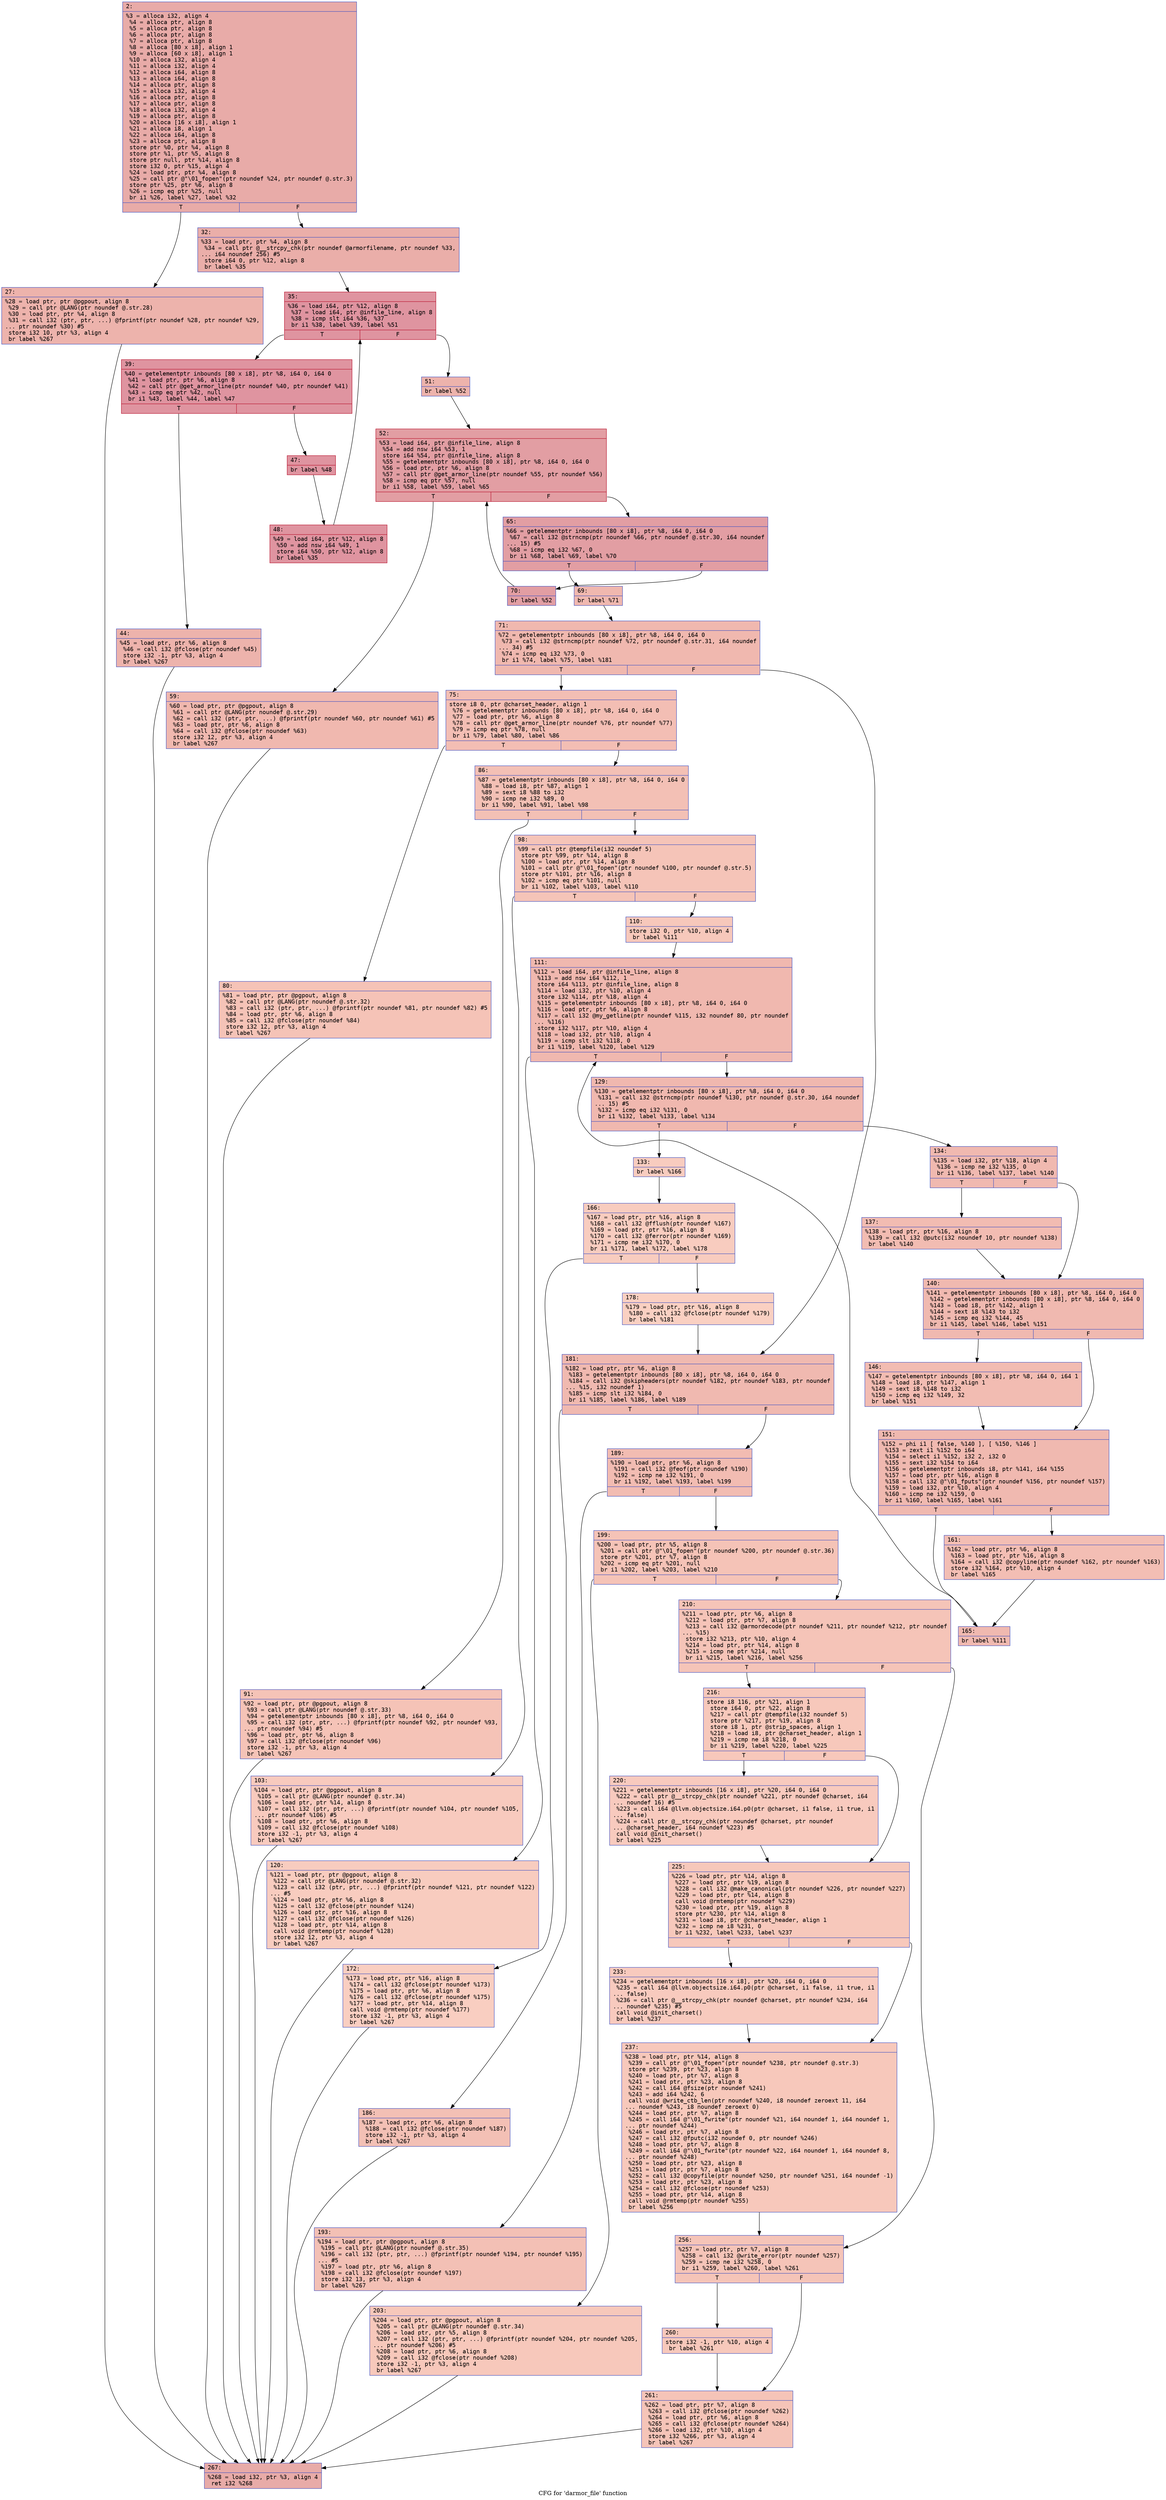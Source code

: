 digraph "CFG for 'darmor_file' function" {
	label="CFG for 'darmor_file' function";

	Node0x600001c11ae0 [shape=record,color="#3d50c3ff", style=filled, fillcolor="#cc403a70" fontname="Courier",label="{2:\l|  %3 = alloca i32, align 4\l  %4 = alloca ptr, align 8\l  %5 = alloca ptr, align 8\l  %6 = alloca ptr, align 8\l  %7 = alloca ptr, align 8\l  %8 = alloca [80 x i8], align 1\l  %9 = alloca [60 x i8], align 1\l  %10 = alloca i32, align 4\l  %11 = alloca i32, align 4\l  %12 = alloca i64, align 8\l  %13 = alloca i64, align 8\l  %14 = alloca ptr, align 8\l  %15 = alloca i32, align 4\l  %16 = alloca ptr, align 8\l  %17 = alloca ptr, align 8\l  %18 = alloca i32, align 4\l  %19 = alloca ptr, align 8\l  %20 = alloca [16 x i8], align 1\l  %21 = alloca i8, align 1\l  %22 = alloca i64, align 8\l  %23 = alloca ptr, align 8\l  store ptr %0, ptr %4, align 8\l  store ptr %1, ptr %5, align 8\l  store ptr null, ptr %14, align 8\l  store i32 0, ptr %15, align 4\l  %24 = load ptr, ptr %4, align 8\l  %25 = call ptr @\"\\01_fopen\"(ptr noundef %24, ptr noundef @.str.3)\l  store ptr %25, ptr %6, align 8\l  %26 = icmp eq ptr %25, null\l  br i1 %26, label %27, label %32\l|{<s0>T|<s1>F}}"];
	Node0x600001c11ae0:s0 -> Node0x600001c11b30[tooltip="2 -> 27\nProbability 37.50%" ];
	Node0x600001c11ae0:s1 -> Node0x600001c11b80[tooltip="2 -> 32\nProbability 62.50%" ];
	Node0x600001c11b30 [shape=record,color="#3d50c3ff", style=filled, fillcolor="#d6524470" fontname="Courier",label="{27:\l|  %28 = load ptr, ptr @pgpout, align 8\l  %29 = call ptr @LANG(ptr noundef @.str.28)\l  %30 = load ptr, ptr %4, align 8\l  %31 = call i32 (ptr, ptr, ...) @fprintf(ptr noundef %28, ptr noundef %29,\l... ptr noundef %30) #5\l  store i32 10, ptr %3, align 4\l  br label %267\l}"];
	Node0x600001c11b30 -> Node0x600001c12ad0[tooltip="27 -> 267\nProbability 100.00%" ];
	Node0x600001c11b80 [shape=record,color="#3d50c3ff", style=filled, fillcolor="#d0473d70" fontname="Courier",label="{32:\l|  %33 = load ptr, ptr %4, align 8\l  %34 = call ptr @__strcpy_chk(ptr noundef @armorfilename, ptr noundef %33,\l... i64 noundef 256) #5\l  store i64 0, ptr %12, align 8\l  br label %35\l}"];
	Node0x600001c11b80 -> Node0x600001c11bd0[tooltip="32 -> 35\nProbability 100.00%" ];
	Node0x600001c11bd0 [shape=record,color="#b70d28ff", style=filled, fillcolor="#b70d2870" fontname="Courier",label="{35:\l|  %36 = load i64, ptr %12, align 8\l  %37 = load i64, ptr @infile_line, align 8\l  %38 = icmp slt i64 %36, %37\l  br i1 %38, label %39, label %51\l|{<s0>T|<s1>F}}"];
	Node0x600001c11bd0:s0 -> Node0x600001c11c20[tooltip="35 -> 39\nProbability 96.88%" ];
	Node0x600001c11bd0:s1 -> Node0x600001c11d60[tooltip="35 -> 51\nProbability 3.12%" ];
	Node0x600001c11c20 [shape=record,color="#b70d28ff", style=filled, fillcolor="#b70d2870" fontname="Courier",label="{39:\l|  %40 = getelementptr inbounds [80 x i8], ptr %8, i64 0, i64 0\l  %41 = load ptr, ptr %6, align 8\l  %42 = call ptr @get_armor_line(ptr noundef %40, ptr noundef %41)\l  %43 = icmp eq ptr %42, null\l  br i1 %43, label %44, label %47\l|{<s0>T|<s1>F}}"];
	Node0x600001c11c20:s0 -> Node0x600001c11c70[tooltip="39 -> 44\nProbability 3.12%" ];
	Node0x600001c11c20:s1 -> Node0x600001c11cc0[tooltip="39 -> 47\nProbability 96.88%" ];
	Node0x600001c11c70 [shape=record,color="#3d50c3ff", style=filled, fillcolor="#d6524470" fontname="Courier",label="{44:\l|  %45 = load ptr, ptr %6, align 8\l  %46 = call i32 @fclose(ptr noundef %45)\l  store i32 -1, ptr %3, align 4\l  br label %267\l}"];
	Node0x600001c11c70 -> Node0x600001c12ad0[tooltip="44 -> 267\nProbability 100.00%" ];
	Node0x600001c11cc0 [shape=record,color="#b70d28ff", style=filled, fillcolor="#b70d2870" fontname="Courier",label="{47:\l|  br label %48\l}"];
	Node0x600001c11cc0 -> Node0x600001c11d10[tooltip="47 -> 48\nProbability 100.00%" ];
	Node0x600001c11d10 [shape=record,color="#b70d28ff", style=filled, fillcolor="#b70d2870" fontname="Courier",label="{48:\l|  %49 = load i64, ptr %12, align 8\l  %50 = add nsw i64 %49, 1\l  store i64 %50, ptr %12, align 8\l  br label %35\l}"];
	Node0x600001c11d10 -> Node0x600001c11bd0[tooltip="48 -> 35\nProbability 100.00%" ];
	Node0x600001c11d60 [shape=record,color="#3d50c3ff", style=filled, fillcolor="#d6524470" fontname="Courier",label="{51:\l|  br label %52\l}"];
	Node0x600001c11d60 -> Node0x600001c11db0[tooltip="51 -> 52\nProbability 100.00%" ];
	Node0x600001c11db0 [shape=record,color="#b70d28ff", style=filled, fillcolor="#be242e70" fontname="Courier",label="{52:\l|  %53 = load i64, ptr @infile_line, align 8\l  %54 = add nsw i64 %53, 1\l  store i64 %54, ptr @infile_line, align 8\l  %55 = getelementptr inbounds [80 x i8], ptr %8, i64 0, i64 0\l  %56 = load ptr, ptr %6, align 8\l  %57 = call ptr @get_armor_line(ptr noundef %55, ptr noundef %56)\l  %58 = icmp eq ptr %57, null\l  br i1 %58, label %59, label %65\l|{<s0>T|<s1>F}}"];
	Node0x600001c11db0:s0 -> Node0x600001c11e00[tooltip="52 -> 59\nProbability 3.12%" ];
	Node0x600001c11db0:s1 -> Node0x600001c11e50[tooltip="52 -> 65\nProbability 96.88%" ];
	Node0x600001c11e00 [shape=record,color="#3d50c3ff", style=filled, fillcolor="#dc5d4a70" fontname="Courier",label="{59:\l|  %60 = load ptr, ptr @pgpout, align 8\l  %61 = call ptr @LANG(ptr noundef @.str.29)\l  %62 = call i32 (ptr, ptr, ...) @fprintf(ptr noundef %60, ptr noundef %61) #5\l  %63 = load ptr, ptr %6, align 8\l  %64 = call i32 @fclose(ptr noundef %63)\l  store i32 12, ptr %3, align 4\l  br label %267\l}"];
	Node0x600001c11e00 -> Node0x600001c12ad0[tooltip="59 -> 267\nProbability 100.00%" ];
	Node0x600001c11e50 [shape=record,color="#3d50c3ff", style=filled, fillcolor="#be242e70" fontname="Courier",label="{65:\l|  %66 = getelementptr inbounds [80 x i8], ptr %8, i64 0, i64 0\l  %67 = call i32 @strncmp(ptr noundef %66, ptr noundef @.str.30, i64 noundef\l... 15) #5\l  %68 = icmp eq i32 %67, 0\l  br i1 %68, label %69, label %70\l|{<s0>T|<s1>F}}"];
	Node0x600001c11e50:s0 -> Node0x600001c11ea0[tooltip="65 -> 69\nProbability 3.12%" ];
	Node0x600001c11e50:s1 -> Node0x600001c11ef0[tooltip="65 -> 70\nProbability 96.88%" ];
	Node0x600001c11ea0 [shape=record,color="#3d50c3ff", style=filled, fillcolor="#dc5d4a70" fontname="Courier",label="{69:\l|  br label %71\l}"];
	Node0x600001c11ea0 -> Node0x600001c11f40[tooltip="69 -> 71\nProbability 100.00%" ];
	Node0x600001c11ef0 [shape=record,color="#3d50c3ff", style=filled, fillcolor="#be242e70" fontname="Courier",label="{70:\l|  br label %52\l}"];
	Node0x600001c11ef0 -> Node0x600001c11db0[tooltip="70 -> 52\nProbability 100.00%" ];
	Node0x600001c11f40 [shape=record,color="#3d50c3ff", style=filled, fillcolor="#dc5d4a70" fontname="Courier",label="{71:\l|  %72 = getelementptr inbounds [80 x i8], ptr %8, i64 0, i64 0\l  %73 = call i32 @strncmp(ptr noundef %72, ptr noundef @.str.31, i64 noundef\l... 34) #5\l  %74 = icmp eq i32 %73, 0\l  br i1 %74, label %75, label %181\l|{<s0>T|<s1>F}}"];
	Node0x600001c11f40:s0 -> Node0x600001c11f90[tooltip="71 -> 75\nProbability 37.50%" ];
	Node0x600001c11f40:s1 -> Node0x600001c12620[tooltip="71 -> 181\nProbability 62.50%" ];
	Node0x600001c11f90 [shape=record,color="#3d50c3ff", style=filled, fillcolor="#e36c5570" fontname="Courier",label="{75:\l|  store i8 0, ptr @charset_header, align 1\l  %76 = getelementptr inbounds [80 x i8], ptr %8, i64 0, i64 0\l  %77 = load ptr, ptr %6, align 8\l  %78 = call ptr @get_armor_line(ptr noundef %76, ptr noundef %77)\l  %79 = icmp eq ptr %78, null\l  br i1 %79, label %80, label %86\l|{<s0>T|<s1>F}}"];
	Node0x600001c11f90:s0 -> Node0x600001c11fe0[tooltip="75 -> 80\nProbability 37.50%" ];
	Node0x600001c11f90:s1 -> Node0x600001c12030[tooltip="75 -> 86\nProbability 62.50%" ];
	Node0x600001c11fe0 [shape=record,color="#3d50c3ff", style=filled, fillcolor="#e8765c70" fontname="Courier",label="{80:\l|  %81 = load ptr, ptr @pgpout, align 8\l  %82 = call ptr @LANG(ptr noundef @.str.32)\l  %83 = call i32 (ptr, ptr, ...) @fprintf(ptr noundef %81, ptr noundef %82) #5\l  %84 = load ptr, ptr %6, align 8\l  %85 = call i32 @fclose(ptr noundef %84)\l  store i32 12, ptr %3, align 4\l  br label %267\l}"];
	Node0x600001c11fe0 -> Node0x600001c12ad0[tooltip="80 -> 267\nProbability 100.00%" ];
	Node0x600001c12030 [shape=record,color="#3d50c3ff", style=filled, fillcolor="#e5705870" fontname="Courier",label="{86:\l|  %87 = getelementptr inbounds [80 x i8], ptr %8, i64 0, i64 0\l  %88 = load i8, ptr %87, align 1\l  %89 = sext i8 %88 to i32\l  %90 = icmp ne i32 %89, 0\l  br i1 %90, label %91, label %98\l|{<s0>T|<s1>F}}"];
	Node0x600001c12030:s0 -> Node0x600001c12080[tooltip="86 -> 91\nProbability 62.50%" ];
	Node0x600001c12030:s1 -> Node0x600001c120d0[tooltip="86 -> 98\nProbability 37.50%" ];
	Node0x600001c12080 [shape=record,color="#3d50c3ff", style=filled, fillcolor="#e8765c70" fontname="Courier",label="{91:\l|  %92 = load ptr, ptr @pgpout, align 8\l  %93 = call ptr @LANG(ptr noundef @.str.33)\l  %94 = getelementptr inbounds [80 x i8], ptr %8, i64 0, i64 0\l  %95 = call i32 (ptr, ptr, ...) @fprintf(ptr noundef %92, ptr noundef %93,\l... ptr noundef %94) #5\l  %96 = load ptr, ptr %6, align 8\l  %97 = call i32 @fclose(ptr noundef %96)\l  store i32 -1, ptr %3, align 4\l  br label %267\l}"];
	Node0x600001c12080 -> Node0x600001c12ad0[tooltip="91 -> 267\nProbability 100.00%" ];
	Node0x600001c120d0 [shape=record,color="#3d50c3ff", style=filled, fillcolor="#e97a5f70" fontname="Courier",label="{98:\l|  %99 = call ptr @tempfile(i32 noundef 5)\l  store ptr %99, ptr %14, align 8\l  %100 = load ptr, ptr %14, align 8\l  %101 = call ptr @\"\\01_fopen\"(ptr noundef %100, ptr noundef @.str.5)\l  store ptr %101, ptr %16, align 8\l  %102 = icmp eq ptr %101, null\l  br i1 %102, label %103, label %110\l|{<s0>T|<s1>F}}"];
	Node0x600001c120d0:s0 -> Node0x600001c12120[tooltip="98 -> 103\nProbability 37.50%" ];
	Node0x600001c120d0:s1 -> Node0x600001c12170[tooltip="98 -> 110\nProbability 62.50%" ];
	Node0x600001c12120 [shape=record,color="#3d50c3ff", style=filled, fillcolor="#ef886b70" fontname="Courier",label="{103:\l|  %104 = load ptr, ptr @pgpout, align 8\l  %105 = call ptr @LANG(ptr noundef @.str.34)\l  %106 = load ptr, ptr %14, align 8\l  %107 = call i32 (ptr, ptr, ...) @fprintf(ptr noundef %104, ptr noundef %105,\l... ptr noundef %106) #5\l  %108 = load ptr, ptr %6, align 8\l  %109 = call i32 @fclose(ptr noundef %108)\l  store i32 -1, ptr %3, align 4\l  br label %267\l}"];
	Node0x600001c12120 -> Node0x600001c12ad0[tooltip="103 -> 267\nProbability 100.00%" ];
	Node0x600001c12170 [shape=record,color="#3d50c3ff", style=filled, fillcolor="#ed836670" fontname="Courier",label="{110:\l|  store i32 0, ptr %10, align 4\l  br label %111\l}"];
	Node0x600001c12170 -> Node0x600001c121c0[tooltip="110 -> 111\nProbability 100.00%" ];
	Node0x600001c121c0 [shape=record,color="#3d50c3ff", style=filled, fillcolor="#dc5d4a70" fontname="Courier",label="{111:\l|  %112 = load i64, ptr @infile_line, align 8\l  %113 = add nsw i64 %112, 1\l  store i64 %113, ptr @infile_line, align 8\l  %114 = load i32, ptr %10, align 4\l  store i32 %114, ptr %18, align 4\l  %115 = getelementptr inbounds [80 x i8], ptr %8, i64 0, i64 0\l  %116 = load ptr, ptr %6, align 8\l  %117 = call i32 @my_getline(ptr noundef %115, i32 noundef 80, ptr noundef\l... %116)\l  store i32 %117, ptr %10, align 4\l  %118 = load i32, ptr %10, align 4\l  %119 = icmp slt i32 %118, 0\l  br i1 %119, label %120, label %129\l|{<s0>T|<s1>F}}"];
	Node0x600001c121c0:s0 -> Node0x600001c12210[tooltip="111 -> 120\nProbability 3.12%" ];
	Node0x600001c121c0:s1 -> Node0x600001c12260[tooltip="111 -> 129\nProbability 96.88%" ];
	Node0x600001c12210 [shape=record,color="#3d50c3ff", style=filled, fillcolor="#f08b6e70" fontname="Courier",label="{120:\l|  %121 = load ptr, ptr @pgpout, align 8\l  %122 = call ptr @LANG(ptr noundef @.str.32)\l  %123 = call i32 (ptr, ptr, ...) @fprintf(ptr noundef %121, ptr noundef %122)\l... #5\l  %124 = load ptr, ptr %6, align 8\l  %125 = call i32 @fclose(ptr noundef %124)\l  %126 = load ptr, ptr %16, align 8\l  %127 = call i32 @fclose(ptr noundef %126)\l  %128 = load ptr, ptr %14, align 8\l  call void @rmtemp(ptr noundef %128)\l  store i32 12, ptr %3, align 4\l  br label %267\l}"];
	Node0x600001c12210 -> Node0x600001c12ad0[tooltip="120 -> 267\nProbability 100.00%" ];
	Node0x600001c12260 [shape=record,color="#3d50c3ff", style=filled, fillcolor="#dc5d4a70" fontname="Courier",label="{129:\l|  %130 = getelementptr inbounds [80 x i8], ptr %8, i64 0, i64 0\l  %131 = call i32 @strncmp(ptr noundef %130, ptr noundef @.str.30, i64 noundef\l... 15) #5\l  %132 = icmp eq i32 %131, 0\l  br i1 %132, label %133, label %134\l|{<s0>T|<s1>F}}"];
	Node0x600001c12260:s0 -> Node0x600001c122b0[tooltip="129 -> 133\nProbability 3.12%" ];
	Node0x600001c12260:s1 -> Node0x600001c12300[tooltip="129 -> 134\nProbability 96.88%" ];
	Node0x600001c122b0 [shape=record,color="#3d50c3ff", style=filled, fillcolor="#f08b6e70" fontname="Courier",label="{133:\l|  br label %166\l}"];
	Node0x600001c122b0 -> Node0x600001c12530[tooltip="133 -> 166\nProbability 100.00%" ];
	Node0x600001c12300 [shape=record,color="#3d50c3ff", style=filled, fillcolor="#de614d70" fontname="Courier",label="{134:\l|  %135 = load i32, ptr %18, align 4\l  %136 = icmp ne i32 %135, 0\l  br i1 %136, label %137, label %140\l|{<s0>T|<s1>F}}"];
	Node0x600001c12300:s0 -> Node0x600001c12350[tooltip="134 -> 137\nProbability 62.50%" ];
	Node0x600001c12300:s1 -> Node0x600001c123a0[tooltip="134 -> 140\nProbability 37.50%" ];
	Node0x600001c12350 [shape=record,color="#3d50c3ff", style=filled, fillcolor="#e1675170" fontname="Courier",label="{137:\l|  %138 = load ptr, ptr %16, align 8\l  %139 = call i32 @putc(i32 noundef 10, ptr noundef %138)\l  br label %140\l}"];
	Node0x600001c12350 -> Node0x600001c123a0[tooltip="137 -> 140\nProbability 100.00%" ];
	Node0x600001c123a0 [shape=record,color="#3d50c3ff", style=filled, fillcolor="#de614d70" fontname="Courier",label="{140:\l|  %141 = getelementptr inbounds [80 x i8], ptr %8, i64 0, i64 0\l  %142 = getelementptr inbounds [80 x i8], ptr %8, i64 0, i64 0\l  %143 = load i8, ptr %142, align 1\l  %144 = sext i8 %143 to i32\l  %145 = icmp eq i32 %144, 45\l  br i1 %145, label %146, label %151\l|{<s0>T|<s1>F}}"];
	Node0x600001c123a0:s0 -> Node0x600001c123f0[tooltip="140 -> 146\nProbability 50.00%" ];
	Node0x600001c123a0:s1 -> Node0x600001c12440[tooltip="140 -> 151\nProbability 50.00%" ];
	Node0x600001c123f0 [shape=record,color="#3d50c3ff", style=filled, fillcolor="#e1675170" fontname="Courier",label="{146:\l|  %147 = getelementptr inbounds [80 x i8], ptr %8, i64 0, i64 1\l  %148 = load i8, ptr %147, align 1\l  %149 = sext i8 %148 to i32\l  %150 = icmp eq i32 %149, 32\l  br label %151\l}"];
	Node0x600001c123f0 -> Node0x600001c12440[tooltip="146 -> 151\nProbability 100.00%" ];
	Node0x600001c12440 [shape=record,color="#3d50c3ff", style=filled, fillcolor="#de614d70" fontname="Courier",label="{151:\l|  %152 = phi i1 [ false, %140 ], [ %150, %146 ]\l  %153 = zext i1 %152 to i64\l  %154 = select i1 %152, i32 2, i32 0\l  %155 = sext i32 %154 to i64\l  %156 = getelementptr inbounds i8, ptr %141, i64 %155\l  %157 = load ptr, ptr %16, align 8\l  %158 = call i32 @\"\\01_fputs\"(ptr noundef %156, ptr noundef %157)\l  %159 = load i32, ptr %10, align 4\l  %160 = icmp ne i32 %159, 0\l  br i1 %160, label %165, label %161\l|{<s0>T|<s1>F}}"];
	Node0x600001c12440:s0 -> Node0x600001c124e0[tooltip="151 -> 165\nProbability 62.50%" ];
	Node0x600001c12440:s1 -> Node0x600001c12490[tooltip="151 -> 161\nProbability 37.50%" ];
	Node0x600001c12490 [shape=record,color="#3d50c3ff", style=filled, fillcolor="#e36c5570" fontname="Courier",label="{161:\l|  %162 = load ptr, ptr %6, align 8\l  %163 = load ptr, ptr %16, align 8\l  %164 = call i32 @copyline(ptr noundef %162, ptr noundef %163)\l  store i32 %164, ptr %10, align 4\l  br label %165\l}"];
	Node0x600001c12490 -> Node0x600001c124e0[tooltip="161 -> 165\nProbability 100.00%" ];
	Node0x600001c124e0 [shape=record,color="#3d50c3ff", style=filled, fillcolor="#de614d70" fontname="Courier",label="{165:\l|  br label %111\l}"];
	Node0x600001c124e0 -> Node0x600001c121c0[tooltip="165 -> 111\nProbability 100.00%" ];
	Node0x600001c12530 [shape=record,color="#3d50c3ff", style=filled, fillcolor="#f08b6e70" fontname="Courier",label="{166:\l|  %167 = load ptr, ptr %16, align 8\l  %168 = call i32 @fflush(ptr noundef %167)\l  %169 = load ptr, ptr %16, align 8\l  %170 = call i32 @ferror(ptr noundef %169)\l  %171 = icmp ne i32 %170, 0\l  br i1 %171, label %172, label %178\l|{<s0>T|<s1>F}}"];
	Node0x600001c12530:s0 -> Node0x600001c12580[tooltip="166 -> 172\nProbability 62.50%" ];
	Node0x600001c12530:s1 -> Node0x600001c125d0[tooltip="166 -> 178\nProbability 37.50%" ];
	Node0x600001c12580 [shape=record,color="#3d50c3ff", style=filled, fillcolor="#f2907270" fontname="Courier",label="{172:\l|  %173 = load ptr, ptr %16, align 8\l  %174 = call i32 @fclose(ptr noundef %173)\l  %175 = load ptr, ptr %6, align 8\l  %176 = call i32 @fclose(ptr noundef %175)\l  %177 = load ptr, ptr %14, align 8\l  call void @rmtemp(ptr noundef %177)\l  store i32 -1, ptr %3, align 4\l  br label %267\l}"];
	Node0x600001c12580 -> Node0x600001c12ad0[tooltip="172 -> 267\nProbability 100.00%" ];
	Node0x600001c125d0 [shape=record,color="#3d50c3ff", style=filled, fillcolor="#f3947570" fontname="Courier",label="{178:\l|  %179 = load ptr, ptr %16, align 8\l  %180 = call i32 @fclose(ptr noundef %179)\l  br label %181\l}"];
	Node0x600001c125d0 -> Node0x600001c12620[tooltip="178 -> 181\nProbability 100.00%" ];
	Node0x600001c12620 [shape=record,color="#3d50c3ff", style=filled, fillcolor="#de614d70" fontname="Courier",label="{181:\l|  %182 = load ptr, ptr %6, align 8\l  %183 = getelementptr inbounds [80 x i8], ptr %8, i64 0, i64 0\l  %184 = call i32 @skipheaders(ptr noundef %182, ptr noundef %183, ptr noundef\l... %15, i32 noundef 1)\l  %185 = icmp slt i32 %184, 0\l  br i1 %185, label %186, label %189\l|{<s0>T|<s1>F}}"];
	Node0x600001c12620:s0 -> Node0x600001c12670[tooltip="181 -> 186\nProbability 37.50%" ];
	Node0x600001c12620:s1 -> Node0x600001c126c0[tooltip="181 -> 189\nProbability 62.50%" ];
	Node0x600001c12670 [shape=record,color="#3d50c3ff", style=filled, fillcolor="#e5705870" fontname="Courier",label="{186:\l|  %187 = load ptr, ptr %6, align 8\l  %188 = call i32 @fclose(ptr noundef %187)\l  store i32 -1, ptr %3, align 4\l  br label %267\l}"];
	Node0x600001c12670 -> Node0x600001c12ad0[tooltip="186 -> 267\nProbability 100.00%" ];
	Node0x600001c126c0 [shape=record,color="#3d50c3ff", style=filled, fillcolor="#e1675170" fontname="Courier",label="{189:\l|  %190 = load ptr, ptr %6, align 8\l  %191 = call i32 @feof(ptr noundef %190)\l  %192 = icmp ne i32 %191, 0\l  br i1 %192, label %193, label %199\l|{<s0>T|<s1>F}}"];
	Node0x600001c126c0:s0 -> Node0x600001c12710[tooltip="189 -> 193\nProbability 62.50%" ];
	Node0x600001c126c0:s1 -> Node0x600001c12760[tooltip="189 -> 199\nProbability 37.50%" ];
	Node0x600001c12710 [shape=record,color="#3d50c3ff", style=filled, fillcolor="#e5705870" fontname="Courier",label="{193:\l|  %194 = load ptr, ptr @pgpout, align 8\l  %195 = call ptr @LANG(ptr noundef @.str.35)\l  %196 = call i32 (ptr, ptr, ...) @fprintf(ptr noundef %194, ptr noundef %195)\l... #5\l  %197 = load ptr, ptr %6, align 8\l  %198 = call i32 @fclose(ptr noundef %197)\l  store i32 13, ptr %3, align 4\l  br label %267\l}"];
	Node0x600001c12710 -> Node0x600001c12ad0[tooltip="193 -> 267\nProbability 100.00%" ];
	Node0x600001c12760 [shape=record,color="#3d50c3ff", style=filled, fillcolor="#e8765c70" fontname="Courier",label="{199:\l|  %200 = load ptr, ptr %5, align 8\l  %201 = call ptr @\"\\01_fopen\"(ptr noundef %200, ptr noundef @.str.36)\l  store ptr %201, ptr %7, align 8\l  %202 = icmp eq ptr %201, null\l  br i1 %202, label %203, label %210\l|{<s0>T|<s1>F}}"];
	Node0x600001c12760:s0 -> Node0x600001c127b0[tooltip="199 -> 203\nProbability 37.50%" ];
	Node0x600001c12760:s1 -> Node0x600001c12800[tooltip="199 -> 210\nProbability 62.50%" ];
	Node0x600001c127b0 [shape=record,color="#3d50c3ff", style=filled, fillcolor="#ed836670" fontname="Courier",label="{203:\l|  %204 = load ptr, ptr @pgpout, align 8\l  %205 = call ptr @LANG(ptr noundef @.str.34)\l  %206 = load ptr, ptr %5, align 8\l  %207 = call i32 (ptr, ptr, ...) @fprintf(ptr noundef %204, ptr noundef %205,\l... ptr noundef %206) #5\l  %208 = load ptr, ptr %6, align 8\l  %209 = call i32 @fclose(ptr noundef %208)\l  store i32 -1, ptr %3, align 4\l  br label %267\l}"];
	Node0x600001c127b0 -> Node0x600001c12ad0[tooltip="203 -> 267\nProbability 100.00%" ];
	Node0x600001c12800 [shape=record,color="#3d50c3ff", style=filled, fillcolor="#e97a5f70" fontname="Courier",label="{210:\l|  %211 = load ptr, ptr %6, align 8\l  %212 = load ptr, ptr %7, align 8\l  %213 = call i32 @armordecode(ptr noundef %211, ptr noundef %212, ptr noundef\l... %15)\l  store i32 %213, ptr %10, align 4\l  %214 = load ptr, ptr %14, align 8\l  %215 = icmp ne ptr %214, null\l  br i1 %215, label %216, label %256\l|{<s0>T|<s1>F}}"];
	Node0x600001c12800:s0 -> Node0x600001c12850[tooltip="210 -> 216\nProbability 62.50%" ];
	Node0x600001c12800:s1 -> Node0x600001c129e0[tooltip="210 -> 256\nProbability 37.50%" ];
	Node0x600001c12850 [shape=record,color="#3d50c3ff", style=filled, fillcolor="#ed836670" fontname="Courier",label="{216:\l|  store i8 116, ptr %21, align 1\l  store i64 0, ptr %22, align 8\l  %217 = call ptr @tempfile(i32 noundef 5)\l  store ptr %217, ptr %19, align 8\l  store i8 1, ptr @strip_spaces, align 1\l  %218 = load i8, ptr @charset_header, align 1\l  %219 = icmp ne i8 %218, 0\l  br i1 %219, label %220, label %225\l|{<s0>T|<s1>F}}"];
	Node0x600001c12850:s0 -> Node0x600001c128a0[tooltip="216 -> 220\nProbability 62.50%" ];
	Node0x600001c12850:s1 -> Node0x600001c128f0[tooltip="216 -> 225\nProbability 37.50%" ];
	Node0x600001c128a0 [shape=record,color="#3d50c3ff", style=filled, fillcolor="#ef886b70" fontname="Courier",label="{220:\l|  %221 = getelementptr inbounds [16 x i8], ptr %20, i64 0, i64 0\l  %222 = call ptr @__strcpy_chk(ptr noundef %221, ptr noundef @charset, i64\l... noundef 16) #5\l  %223 = call i64 @llvm.objectsize.i64.p0(ptr @charset, i1 false, i1 true, i1\l... false)\l  %224 = call ptr @__strcpy_chk(ptr noundef @charset, ptr noundef\l... @charset_header, i64 noundef %223) #5\l  call void @init_charset()\l  br label %225\l}"];
	Node0x600001c128a0 -> Node0x600001c128f0[tooltip="220 -> 225\nProbability 100.00%" ];
	Node0x600001c128f0 [shape=record,color="#3d50c3ff", style=filled, fillcolor="#ed836670" fontname="Courier",label="{225:\l|  %226 = load ptr, ptr %14, align 8\l  %227 = load ptr, ptr %19, align 8\l  %228 = call i32 @make_canonical(ptr noundef %226, ptr noundef %227)\l  %229 = load ptr, ptr %14, align 8\l  call void @rmtemp(ptr noundef %229)\l  %230 = load ptr, ptr %19, align 8\l  store ptr %230, ptr %14, align 8\l  %231 = load i8, ptr @charset_header, align 1\l  %232 = icmp ne i8 %231, 0\l  br i1 %232, label %233, label %237\l|{<s0>T|<s1>F}}"];
	Node0x600001c128f0:s0 -> Node0x600001c12940[tooltip="225 -> 233\nProbability 62.50%" ];
	Node0x600001c128f0:s1 -> Node0x600001c12990[tooltip="225 -> 237\nProbability 37.50%" ];
	Node0x600001c12940 [shape=record,color="#3d50c3ff", style=filled, fillcolor="#ef886b70" fontname="Courier",label="{233:\l|  %234 = getelementptr inbounds [16 x i8], ptr %20, i64 0, i64 0\l  %235 = call i64 @llvm.objectsize.i64.p0(ptr @charset, i1 false, i1 true, i1\l... false)\l  %236 = call ptr @__strcpy_chk(ptr noundef @charset, ptr noundef %234, i64\l... noundef %235) #5\l  call void @init_charset()\l  br label %237\l}"];
	Node0x600001c12940 -> Node0x600001c12990[tooltip="233 -> 237\nProbability 100.00%" ];
	Node0x600001c12990 [shape=record,color="#3d50c3ff", style=filled, fillcolor="#ed836670" fontname="Courier",label="{237:\l|  %238 = load ptr, ptr %14, align 8\l  %239 = call ptr @\"\\01_fopen\"(ptr noundef %238, ptr noundef @.str.3)\l  store ptr %239, ptr %23, align 8\l  %240 = load ptr, ptr %7, align 8\l  %241 = load ptr, ptr %23, align 8\l  %242 = call i64 @fsize(ptr noundef %241)\l  %243 = add i64 %242, 6\l  call void @write_ctb_len(ptr noundef %240, i8 noundef zeroext 11, i64\l... noundef %243, i8 noundef zeroext 0)\l  %244 = load ptr, ptr %7, align 8\l  %245 = call i64 @\"\\01_fwrite\"(ptr noundef %21, i64 noundef 1, i64 noundef 1,\l... ptr noundef %244)\l  %246 = load ptr, ptr %7, align 8\l  %247 = call i32 @fputc(i32 noundef 0, ptr noundef %246)\l  %248 = load ptr, ptr %7, align 8\l  %249 = call i64 @\"\\01_fwrite\"(ptr noundef %22, i64 noundef 1, i64 noundef 8,\l... ptr noundef %248)\l  %250 = load ptr, ptr %23, align 8\l  %251 = load ptr, ptr %7, align 8\l  %252 = call i32 @copyfile(ptr noundef %250, ptr noundef %251, i64 noundef -1)\l  %253 = load ptr, ptr %23, align 8\l  %254 = call i32 @fclose(ptr noundef %253)\l  %255 = load ptr, ptr %14, align 8\l  call void @rmtemp(ptr noundef %255)\l  br label %256\l}"];
	Node0x600001c12990 -> Node0x600001c129e0[tooltip="237 -> 256\nProbability 100.00%" ];
	Node0x600001c129e0 [shape=record,color="#3d50c3ff", style=filled, fillcolor="#e97a5f70" fontname="Courier",label="{256:\l|  %257 = load ptr, ptr %7, align 8\l  %258 = call i32 @write_error(ptr noundef %257)\l  %259 = icmp ne i32 %258, 0\l  br i1 %259, label %260, label %261\l|{<s0>T|<s1>F}}"];
	Node0x600001c129e0:s0 -> Node0x600001c12a30[tooltip="256 -> 260\nProbability 62.50%" ];
	Node0x600001c129e0:s1 -> Node0x600001c12a80[tooltip="256 -> 261\nProbability 37.50%" ];
	Node0x600001c12a30 [shape=record,color="#3d50c3ff", style=filled, fillcolor="#ed836670" fontname="Courier",label="{260:\l|  store i32 -1, ptr %10, align 4\l  br label %261\l}"];
	Node0x600001c12a30 -> Node0x600001c12a80[tooltip="260 -> 261\nProbability 100.00%" ];
	Node0x600001c12a80 [shape=record,color="#3d50c3ff", style=filled, fillcolor="#e97a5f70" fontname="Courier",label="{261:\l|  %262 = load ptr, ptr %7, align 8\l  %263 = call i32 @fclose(ptr noundef %262)\l  %264 = load ptr, ptr %6, align 8\l  %265 = call i32 @fclose(ptr noundef %264)\l  %266 = load i32, ptr %10, align 4\l  store i32 %266, ptr %3, align 4\l  br label %267\l}"];
	Node0x600001c12a80 -> Node0x600001c12ad0[tooltip="261 -> 267\nProbability 100.00%" ];
	Node0x600001c12ad0 [shape=record,color="#3d50c3ff", style=filled, fillcolor="#cc403a70" fontname="Courier",label="{267:\l|  %268 = load i32, ptr %3, align 4\l  ret i32 %268\l}"];
}
